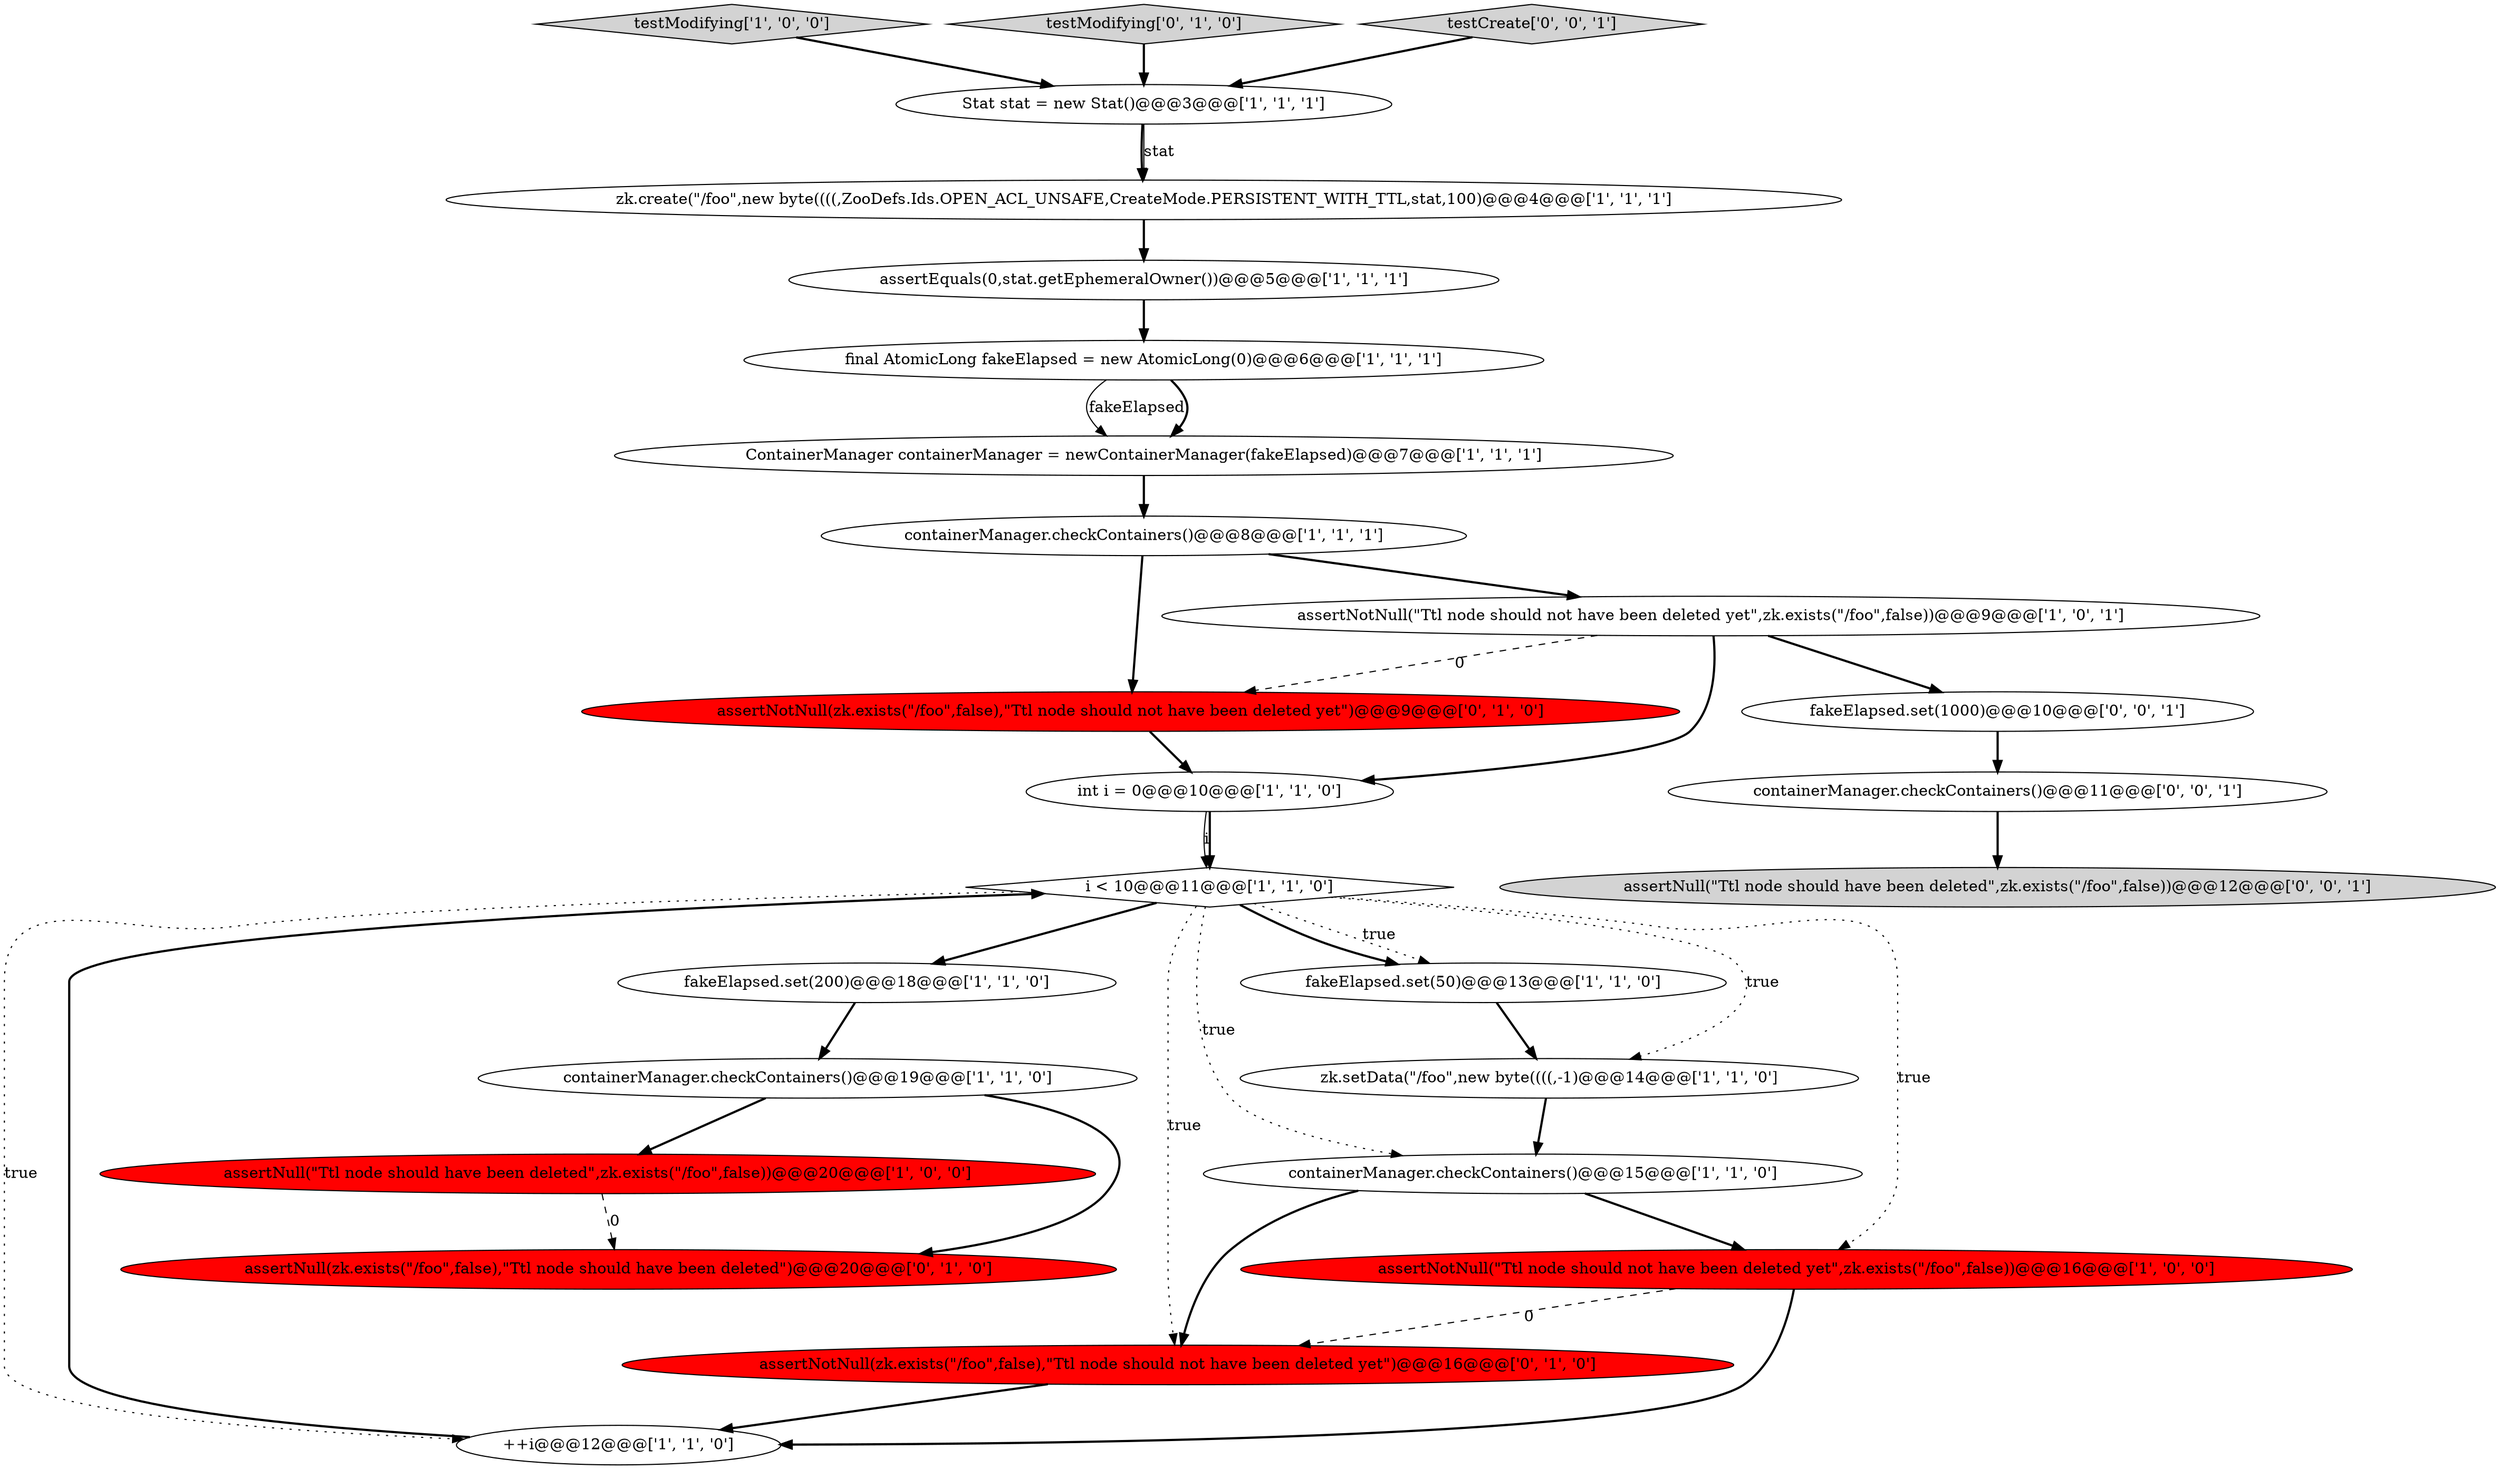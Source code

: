 digraph {
25 [style = filled, label = "containerManager.checkContainers()@@@11@@@['0', '0', '1']", fillcolor = white, shape = ellipse image = "AAA0AAABBB3BBB"];
0 [style = filled, label = "fakeElapsed.set(200)@@@18@@@['1', '1', '0']", fillcolor = white, shape = ellipse image = "AAA0AAABBB1BBB"];
2 [style = filled, label = "final AtomicLong fakeElapsed = new AtomicLong(0)@@@6@@@['1', '1', '1']", fillcolor = white, shape = ellipse image = "AAA0AAABBB1BBB"];
14 [style = filled, label = "assertNull(\"Ttl node should have been deleted\",zk.exists(\"/foo\",false))@@@20@@@['1', '0', '0']", fillcolor = red, shape = ellipse image = "AAA1AAABBB1BBB"];
12 [style = filled, label = "int i = 0@@@10@@@['1', '1', '0']", fillcolor = white, shape = ellipse image = "AAA0AAABBB1BBB"];
7 [style = filled, label = "testModifying['1', '0', '0']", fillcolor = lightgray, shape = diamond image = "AAA0AAABBB1BBB"];
10 [style = filled, label = "++i@@@12@@@['1', '1', '0']", fillcolor = white, shape = ellipse image = "AAA0AAABBB1BBB"];
11 [style = filled, label = "assertEquals(0,stat.getEphemeralOwner())@@@5@@@['1', '1', '1']", fillcolor = white, shape = ellipse image = "AAA0AAABBB1BBB"];
19 [style = filled, label = "testModifying['0', '1', '0']", fillcolor = lightgray, shape = diamond image = "AAA0AAABBB2BBB"];
21 [style = filled, label = "assertNotNull(zk.exists(\"/foo\",false),\"Ttl node should not have been deleted yet\")@@@9@@@['0', '1', '0']", fillcolor = red, shape = ellipse image = "AAA1AAABBB2BBB"];
6 [style = filled, label = "containerManager.checkContainers()@@@8@@@['1', '1', '1']", fillcolor = white, shape = ellipse image = "AAA0AAABBB1BBB"];
20 [style = filled, label = "assertNotNull(zk.exists(\"/foo\",false),\"Ttl node should not have been deleted yet\")@@@16@@@['0', '1', '0']", fillcolor = red, shape = ellipse image = "AAA1AAABBB2BBB"];
3 [style = filled, label = "containerManager.checkContainers()@@@19@@@['1', '1', '0']", fillcolor = white, shape = ellipse image = "AAA0AAABBB1BBB"];
5 [style = filled, label = "zk.setData(\"/foo\",new byte((((,-1)@@@14@@@['1', '1', '0']", fillcolor = white, shape = ellipse image = "AAA0AAABBB1BBB"];
4 [style = filled, label = "assertNotNull(\"Ttl node should not have been deleted yet\",zk.exists(\"/foo\",false))@@@9@@@['1', '0', '1']", fillcolor = white, shape = ellipse image = "AAA0AAABBB1BBB"];
8 [style = filled, label = "Stat stat = new Stat()@@@3@@@['1', '1', '1']", fillcolor = white, shape = ellipse image = "AAA0AAABBB1BBB"];
13 [style = filled, label = "containerManager.checkContainers()@@@15@@@['1', '1', '0']", fillcolor = white, shape = ellipse image = "AAA0AAABBB1BBB"];
16 [style = filled, label = "ContainerManager containerManager = newContainerManager(fakeElapsed)@@@7@@@['1', '1', '1']", fillcolor = white, shape = ellipse image = "AAA0AAABBB1BBB"];
18 [style = filled, label = "assertNull(zk.exists(\"/foo\",false),\"Ttl node should have been deleted\")@@@20@@@['0', '1', '0']", fillcolor = red, shape = ellipse image = "AAA1AAABBB2BBB"];
22 [style = filled, label = "fakeElapsed.set(1000)@@@10@@@['0', '0', '1']", fillcolor = white, shape = ellipse image = "AAA0AAABBB3BBB"];
1 [style = filled, label = "assertNotNull(\"Ttl node should not have been deleted yet\",zk.exists(\"/foo\",false))@@@16@@@['1', '0', '0']", fillcolor = red, shape = ellipse image = "AAA1AAABBB1BBB"];
17 [style = filled, label = "fakeElapsed.set(50)@@@13@@@['1', '1', '0']", fillcolor = white, shape = ellipse image = "AAA0AAABBB1BBB"];
9 [style = filled, label = "i < 10@@@11@@@['1', '1', '0']", fillcolor = white, shape = diamond image = "AAA0AAABBB1BBB"];
15 [style = filled, label = "zk.create(\"/foo\",new byte((((,ZooDefs.Ids.OPEN_ACL_UNSAFE,CreateMode.PERSISTENT_WITH_TTL,stat,100)@@@4@@@['1', '1', '1']", fillcolor = white, shape = ellipse image = "AAA0AAABBB1BBB"];
23 [style = filled, label = "assertNull(\"Ttl node should have been deleted\",zk.exists(\"/foo\",false))@@@12@@@['0', '0', '1']", fillcolor = lightgray, shape = ellipse image = "AAA0AAABBB3BBB"];
24 [style = filled, label = "testCreate['0', '0', '1']", fillcolor = lightgray, shape = diamond image = "AAA0AAABBB3BBB"];
0->3 [style = bold, label=""];
2->16 [style = solid, label="fakeElapsed"];
22->25 [style = bold, label=""];
12->9 [style = solid, label="i"];
17->5 [style = bold, label=""];
8->15 [style = bold, label=""];
9->0 [style = bold, label=""];
25->23 [style = bold, label=""];
6->21 [style = bold, label=""];
16->6 [style = bold, label=""];
9->17 [style = dotted, label="true"];
3->14 [style = bold, label=""];
9->17 [style = bold, label=""];
12->9 [style = bold, label=""];
7->8 [style = bold, label=""];
4->21 [style = dashed, label="0"];
11->2 [style = bold, label=""];
13->1 [style = bold, label=""];
19->8 [style = bold, label=""];
20->10 [style = bold, label=""];
21->12 [style = bold, label=""];
3->18 [style = bold, label=""];
1->20 [style = dashed, label="0"];
6->4 [style = bold, label=""];
9->5 [style = dotted, label="true"];
15->11 [style = bold, label=""];
5->13 [style = bold, label=""];
9->13 [style = dotted, label="true"];
9->20 [style = dotted, label="true"];
8->15 [style = solid, label="stat"];
9->1 [style = dotted, label="true"];
4->12 [style = bold, label=""];
10->9 [style = bold, label=""];
24->8 [style = bold, label=""];
14->18 [style = dashed, label="0"];
1->10 [style = bold, label=""];
9->10 [style = dotted, label="true"];
4->22 [style = bold, label=""];
13->20 [style = bold, label=""];
2->16 [style = bold, label=""];
}
